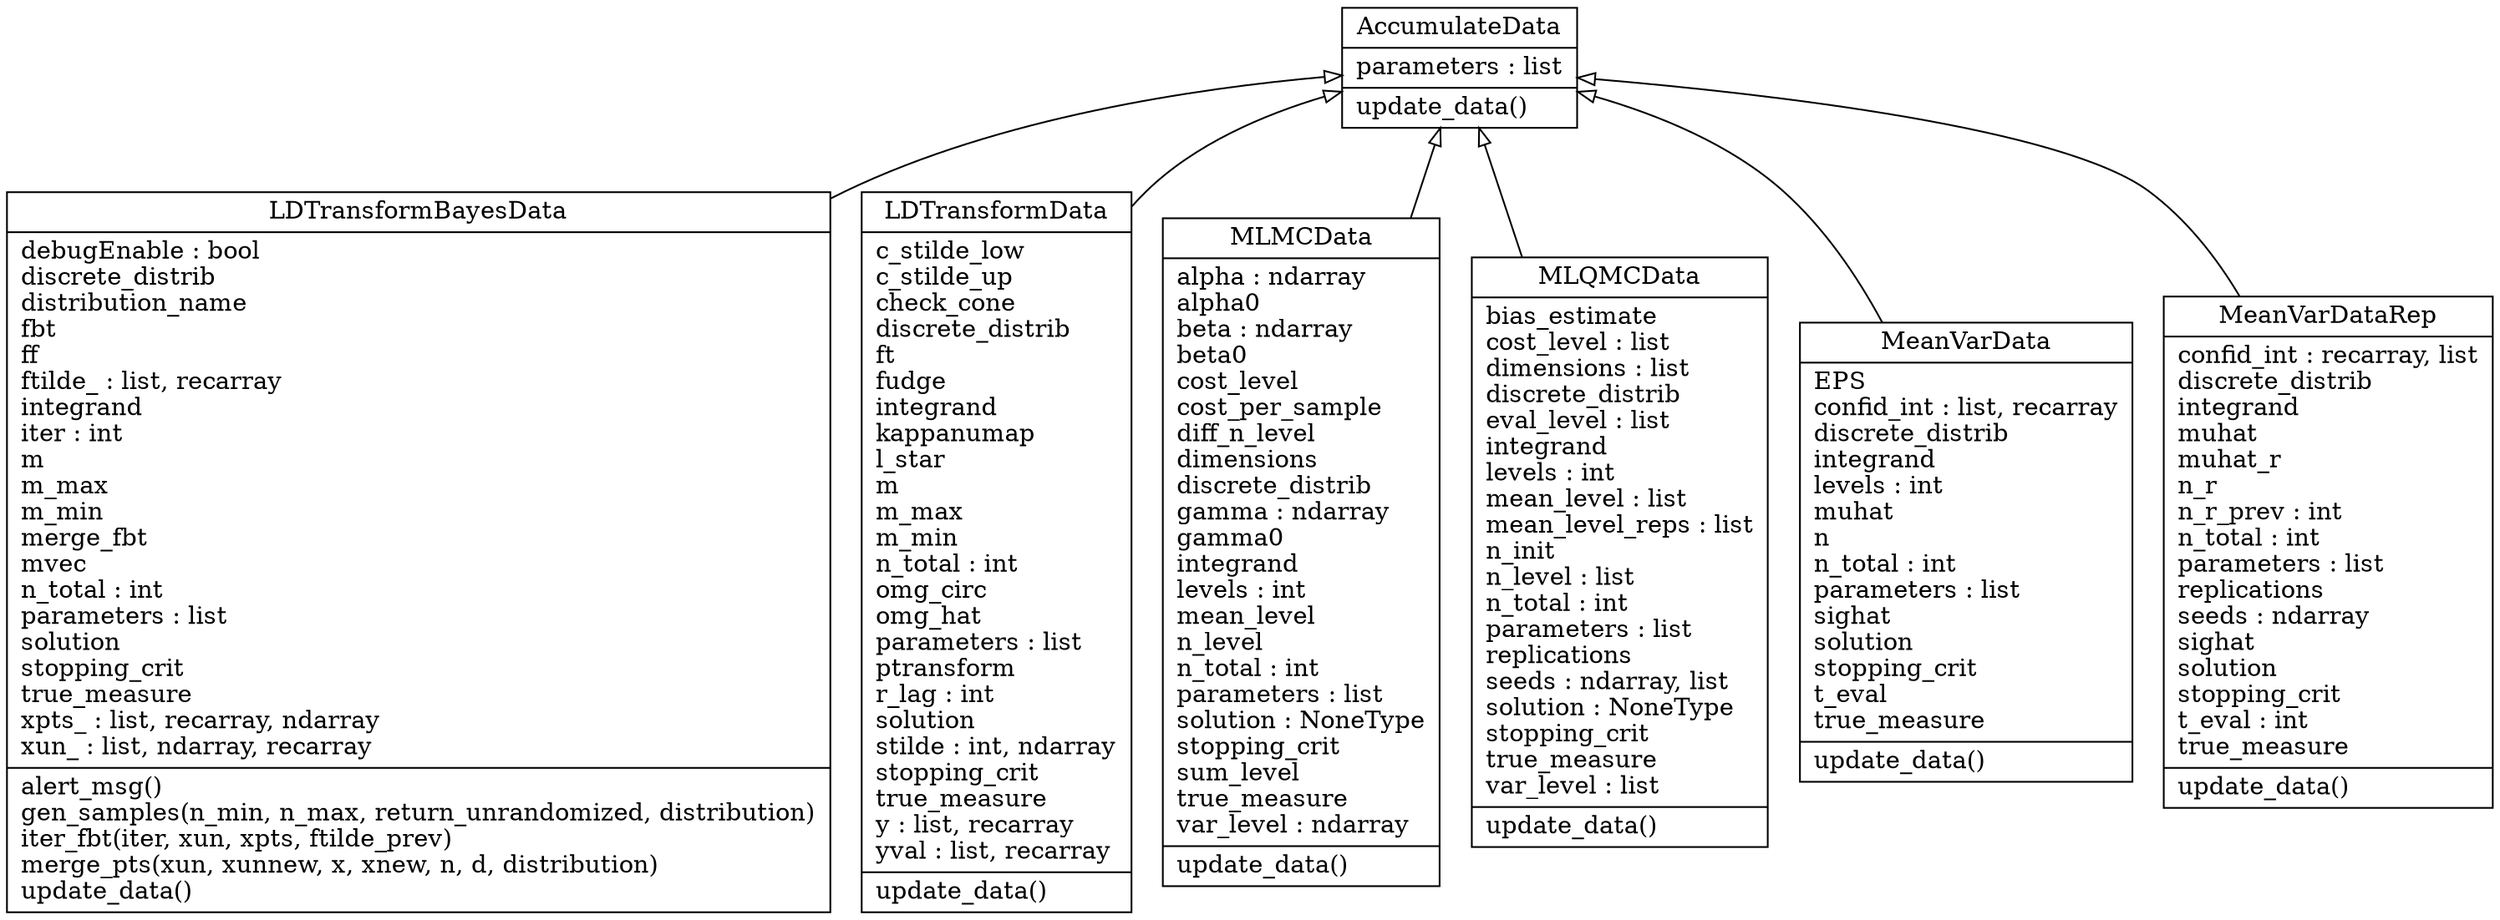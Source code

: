 digraph "classes" {
charset="utf-8"
rankdir=BT
"0" [label="{AccumulateData|parameters : list\l|update_data()\l}", shape="record"];
"1" [label="{LDTransformBayesData|debugEnable : bool\ldiscrete_distrib\ldistribution_name\lfbt\lff\lftilde_ : list, recarray\lintegrand\liter : int\lm\lm_max\lm_min\lmerge_fbt\lmvec\ln_total : int\lparameters : list\lsolution\lstopping_crit\ltrue_measure\lxpts_ : list, recarray, ndarray\lxun_ : list, ndarray, recarray\l|alert_msg()\lgen_samples(n_min, n_max, return_unrandomized, distribution)\liter_fbt(iter, xun, xpts, ftilde_prev)\lmerge_pts(xun, xunnew, x, xnew, n, d, distribution)\lupdate_data()\l}", shape="record"];
"2" [label="{LDTransformData|c_stilde_low\lc_stilde_up\lcheck_cone\ldiscrete_distrib\lft\lfudge\lintegrand\lkappanumap\ll_star\lm\lm_max\lm_min\ln_total : int\lomg_circ\lomg_hat\lparameters : list\lptransform\lr_lag : int\lsolution\lstilde : int, ndarray\lstopping_crit\ltrue_measure\ly : list, recarray\lyval : list, recarray\l|update_data()\l}", shape="record"];
"3" [label="{MLMCData|alpha : ndarray\lalpha0\lbeta : ndarray\lbeta0\lcost_level\lcost_per_sample\ldiff_n_level\ldimensions\ldiscrete_distrib\lgamma : ndarray\lgamma0\lintegrand\llevels : int\lmean_level\ln_level\ln_total : int\lparameters : list\lsolution : NoneType\lstopping_crit\lsum_level\ltrue_measure\lvar_level : ndarray\l|update_data()\l}", shape="record"];
"4" [label="{MLQMCData|bias_estimate\lcost_level : list\ldimensions : list\ldiscrete_distrib\leval_level : list\lintegrand\llevels : int\lmean_level : list\lmean_level_reps : list\ln_init\ln_level : list\ln_total : int\lparameters : list\lreplications\lseeds : ndarray, list\lsolution : NoneType\lstopping_crit\ltrue_measure\lvar_level : list\l|update_data()\l}", shape="record"];
"5" [label="{MeanVarData|EPS\lconfid_int : list, recarray\ldiscrete_distrib\lintegrand\llevels : int\lmuhat\ln\ln_total : int\lparameters : list\lsighat\lsolution\lstopping_crit\lt_eval\ltrue_measure\l|update_data()\l}", shape="record"];
"6" [label="{MeanVarDataRep|confid_int : recarray, list\ldiscrete_distrib\lintegrand\lmuhat\lmuhat_r\ln_r\ln_r_prev : int\ln_total : int\lparameters : list\lreplications\lseeds : ndarray\lsighat\lsolution\lstopping_crit\lt_eval : int\ltrue_measure\l|update_data()\l}", shape="record"];
"1" -> "0" [arrowhead="empty", arrowtail="none"];
"2" -> "0" [arrowhead="empty", arrowtail="none"];
"3" -> "0" [arrowhead="empty", arrowtail="none"];
"4" -> "0" [arrowhead="empty", arrowtail="none"];
"5" -> "0" [arrowhead="empty", arrowtail="none"];
"6" -> "0" [arrowhead="empty", arrowtail="none"];
}

